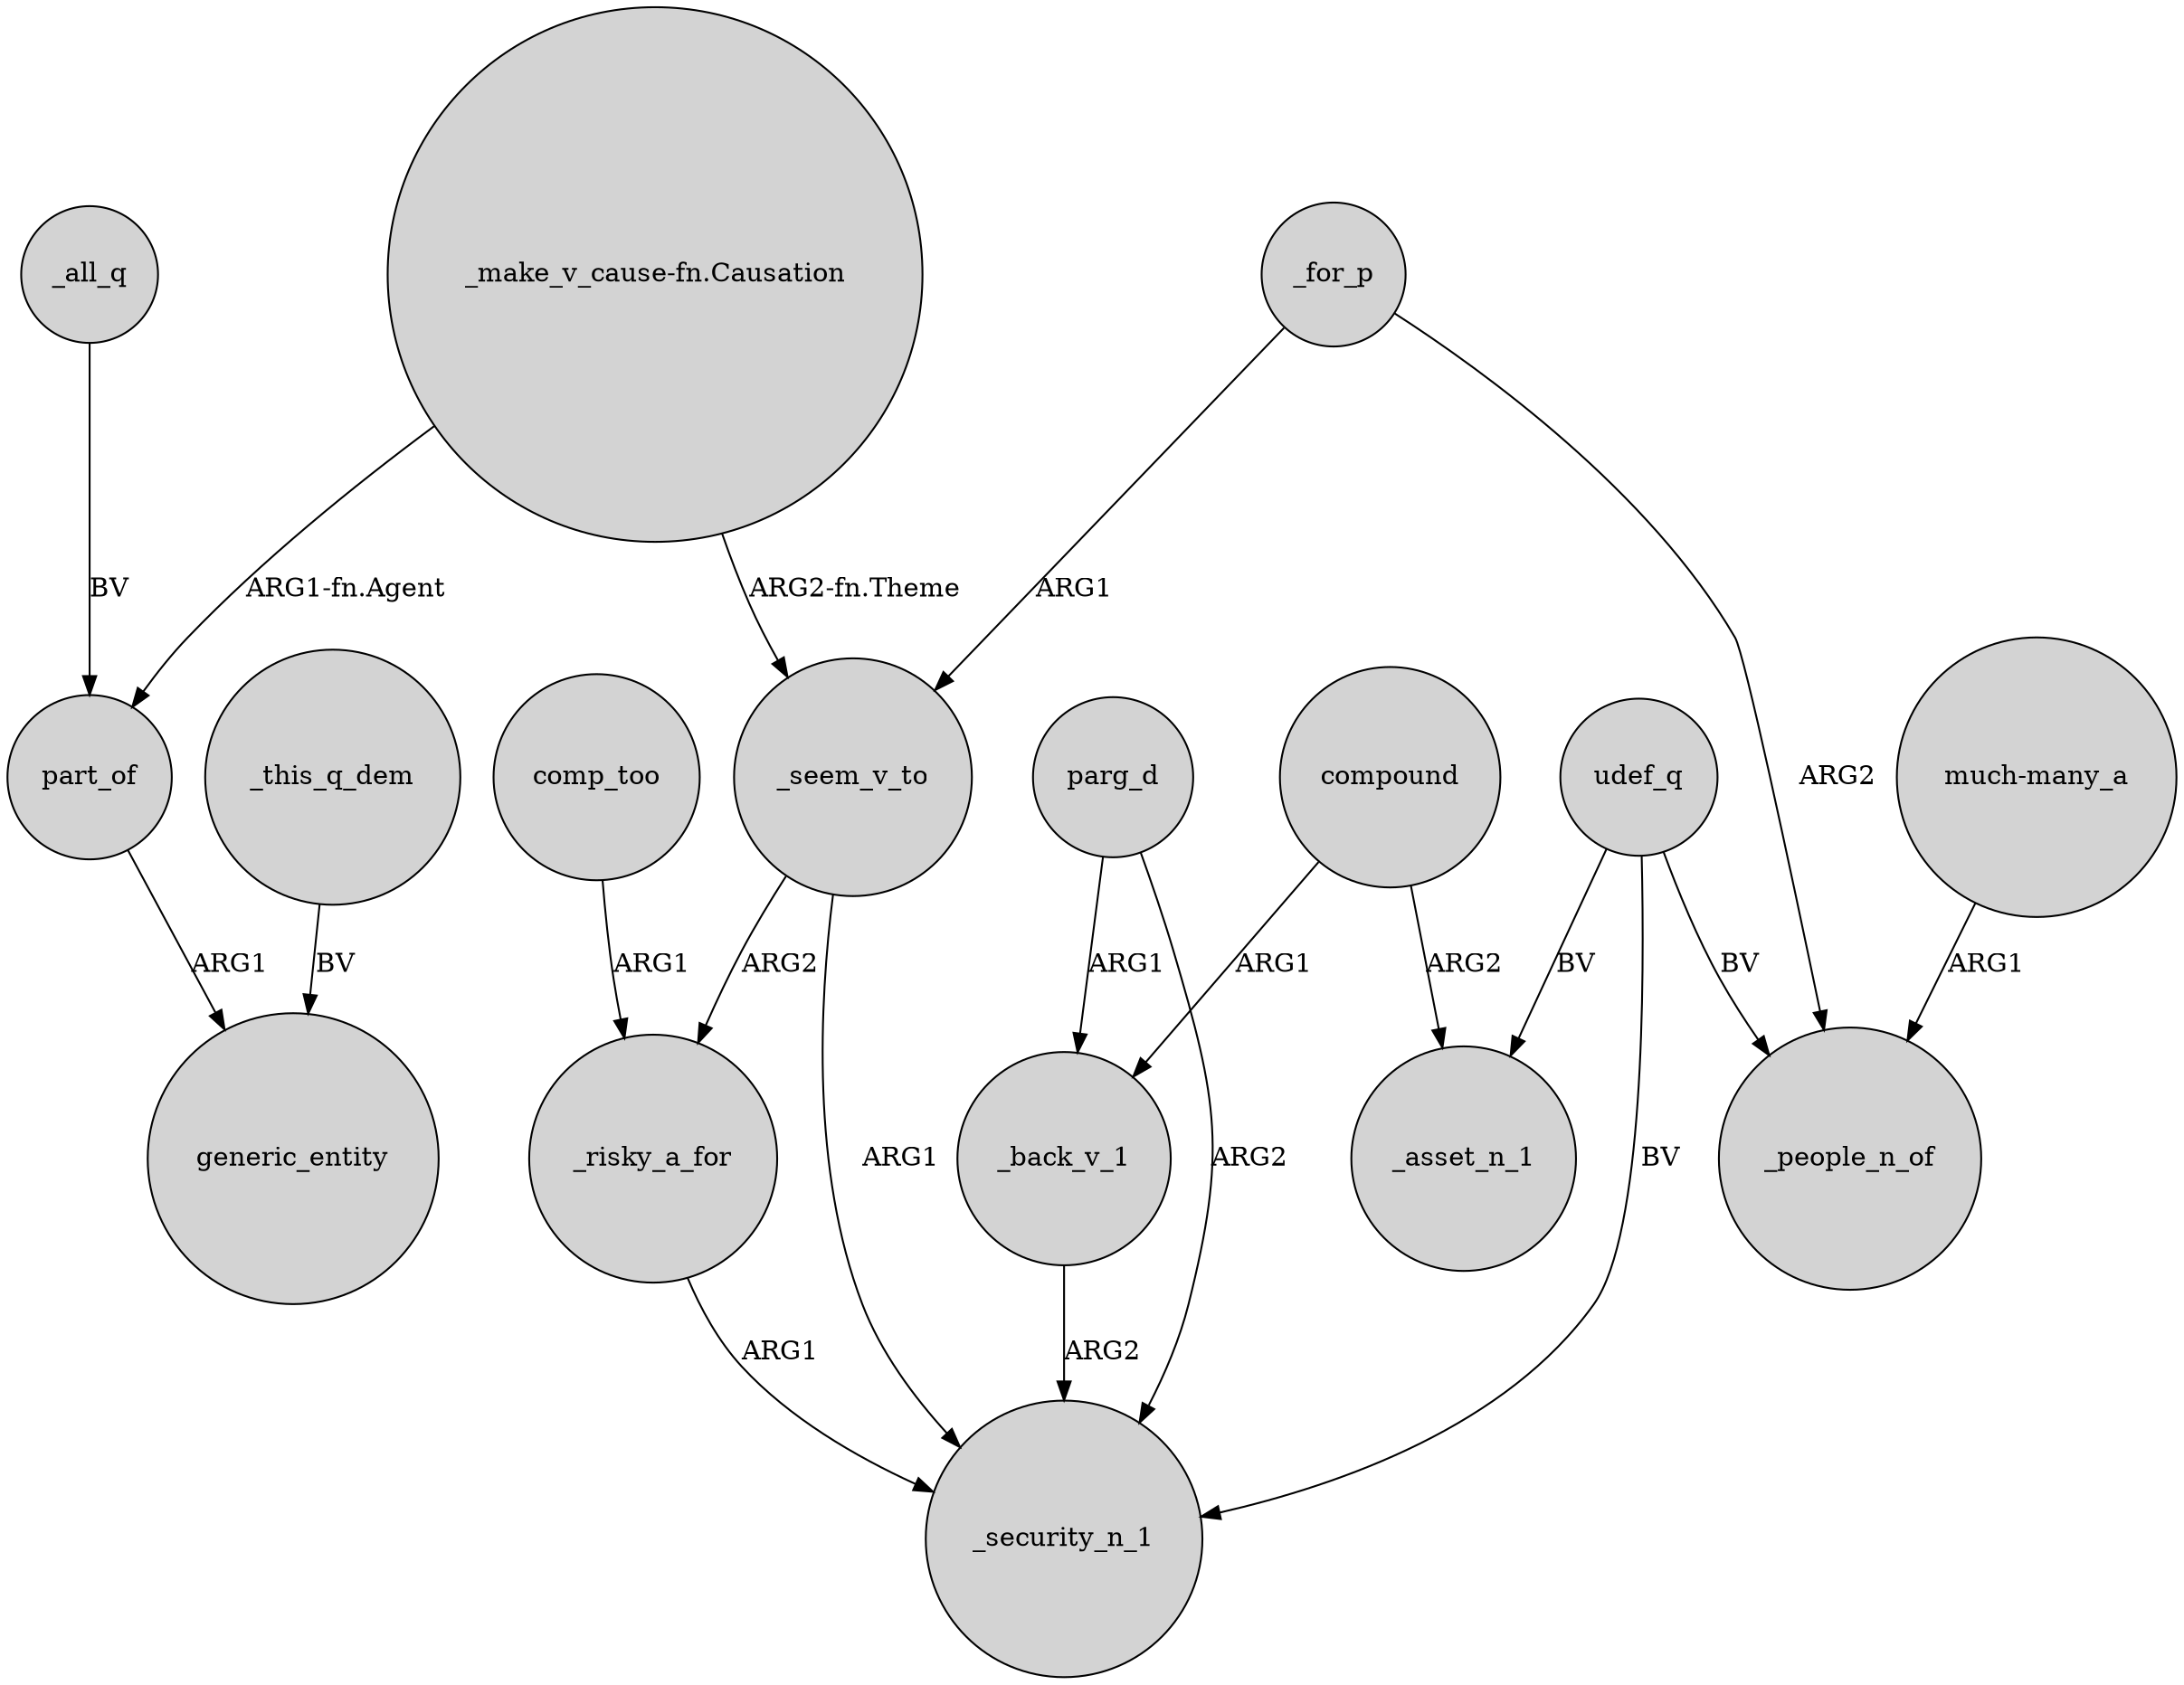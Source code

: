 digraph {
	node [shape=circle style=filled]
	"_make_v_cause-fn.Causation" -> part_of [label="ARG1-fn.Agent"]
	comp_too -> _risky_a_for [label=ARG1]
	_all_q -> part_of [label=BV]
	_seem_v_to -> _risky_a_for [label=ARG2]
	compound -> _back_v_1 [label=ARG1]
	parg_d -> _security_n_1 [label=ARG2]
	_risky_a_for -> _security_n_1 [label=ARG1]
	"much-many_a" -> _people_n_of [label=ARG1]
	udef_q -> _asset_n_1 [label=BV]
	part_of -> generic_entity [label=ARG1]
	_for_p -> _people_n_of [label=ARG2]
	udef_q -> _people_n_of [label=BV]
	_this_q_dem -> generic_entity [label=BV]
	"_make_v_cause-fn.Causation" -> _seem_v_to [label="ARG2-fn.Theme"]
	parg_d -> _back_v_1 [label=ARG1]
	_back_v_1 -> _security_n_1 [label=ARG2]
	compound -> _asset_n_1 [label=ARG2]
	_seem_v_to -> _security_n_1 [label=ARG1]
	udef_q -> _security_n_1 [label=BV]
	_for_p -> _seem_v_to [label=ARG1]
}
